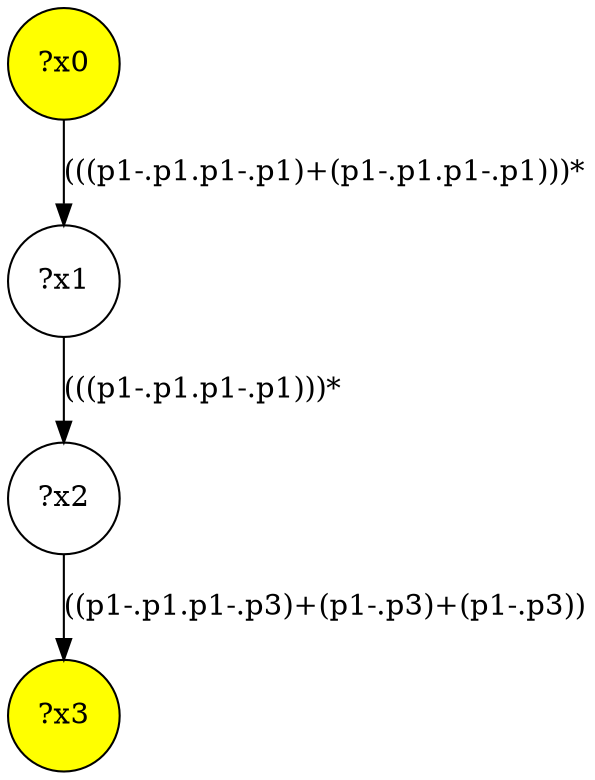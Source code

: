 digraph g {
	x0 [fillcolor="yellow", style="filled," shape=circle, label="?x0"];
	x3 [fillcolor="yellow", style="filled," shape=circle, label="?x3"];
	x1 [shape=circle, label="?x1"];
	x0 -> x1 [label="(((p1-.p1.p1-.p1)+(p1-.p1.p1-.p1)))*"];
	x2 [shape=circle, label="?x2"];
	x1 -> x2 [label="(((p1-.p1.p1-.p1)))*"];
	x2 -> x3 [label="((p1-.p1.p1-.p3)+(p1-.p3)+(p1-.p3))"];
}

